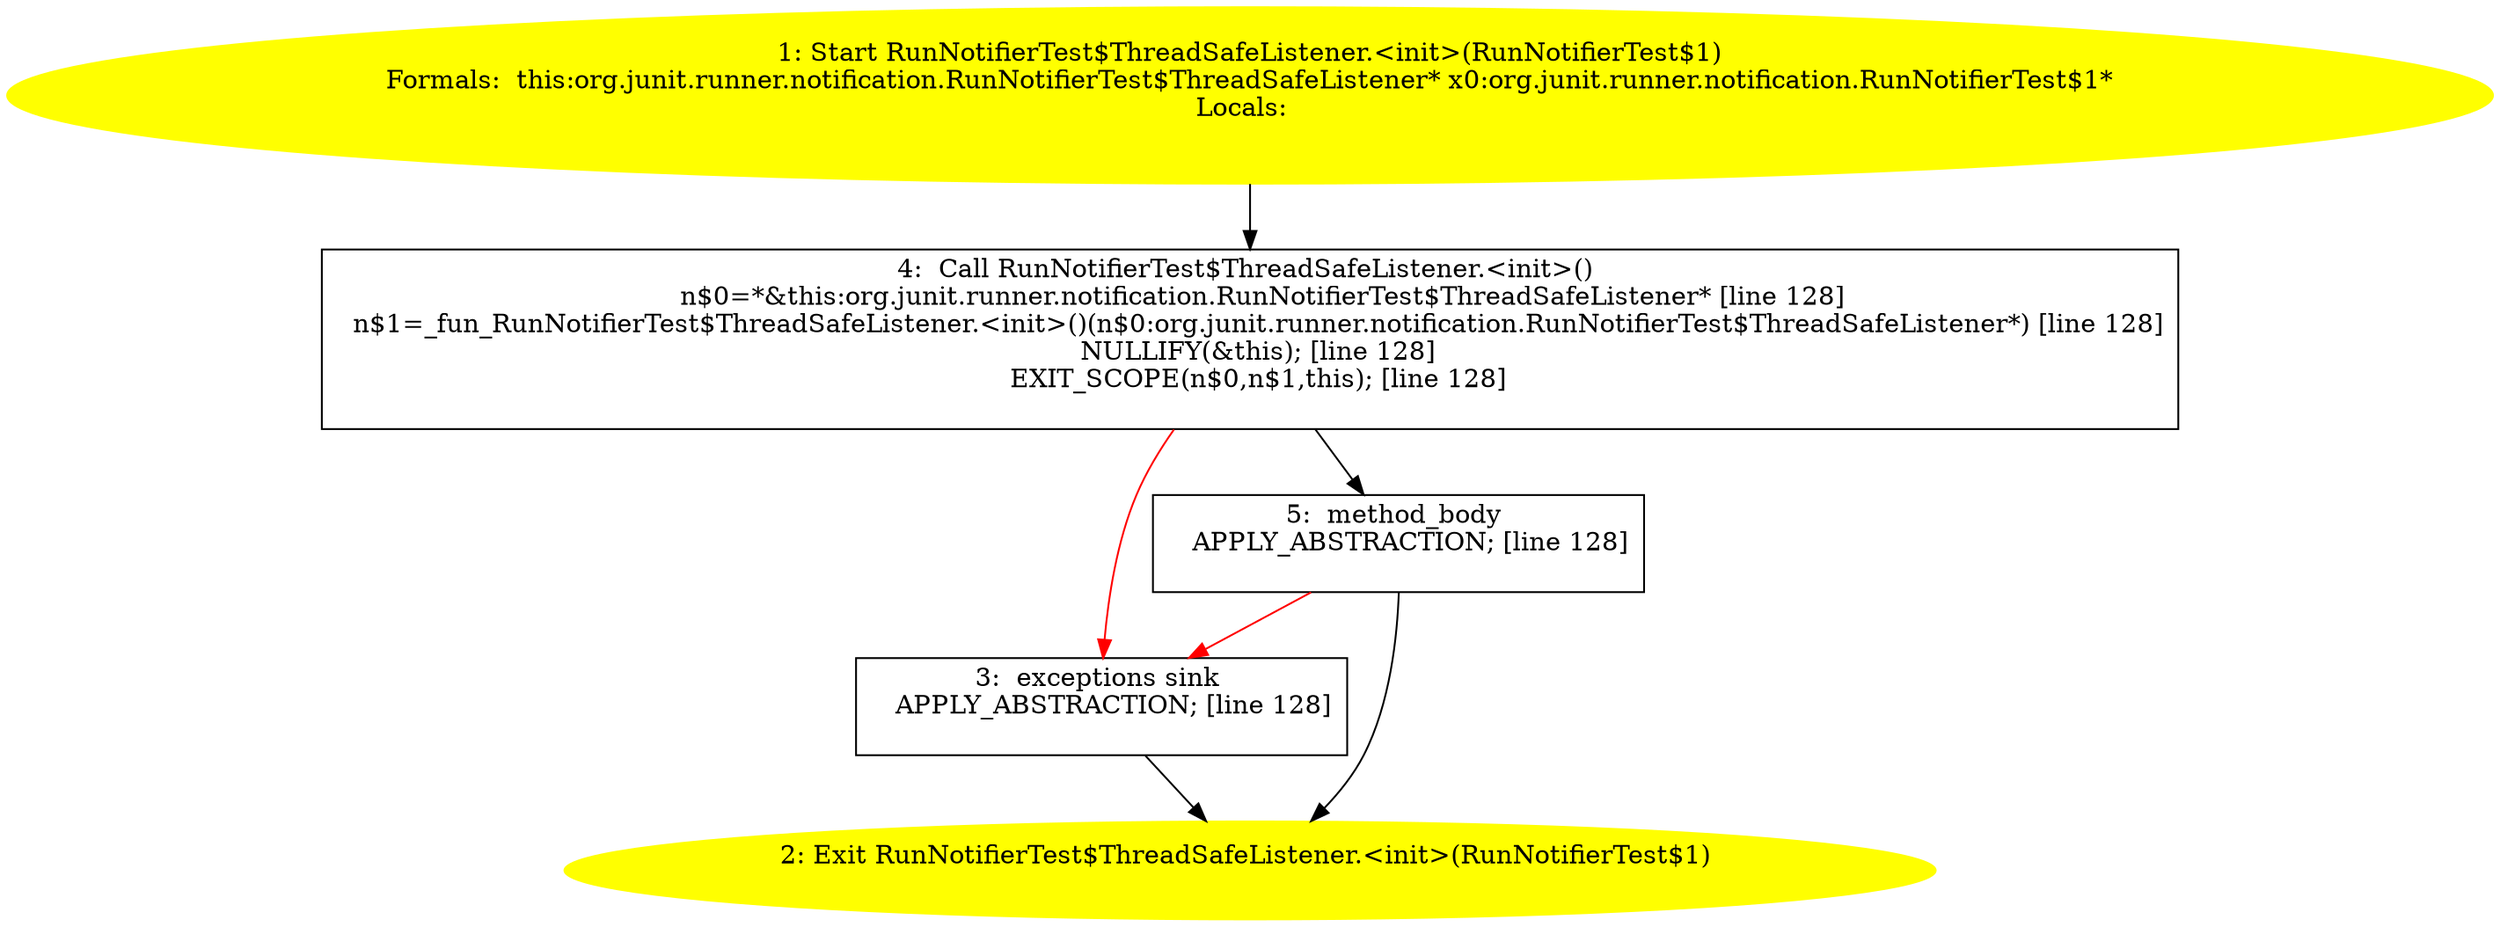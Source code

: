 /* @generated */
digraph cfg {
"org.junit.runner.notification.RunNotifierTest$ThreadSafeListener.<init>(org.junit.runner.notificatio.249622c4d712c3c089497ffccaaf590a_1" [label="1: Start RunNotifierTest$ThreadSafeListener.<init>(RunNotifierTest$1)\nFormals:  this:org.junit.runner.notification.RunNotifierTest$ThreadSafeListener* x0:org.junit.runner.notification.RunNotifierTest$1*\nLocals:  \n  " color=yellow style=filled]
	

	 "org.junit.runner.notification.RunNotifierTest$ThreadSafeListener.<init>(org.junit.runner.notificatio.249622c4d712c3c089497ffccaaf590a_1" -> "org.junit.runner.notification.RunNotifierTest$ThreadSafeListener.<init>(org.junit.runner.notificatio.249622c4d712c3c089497ffccaaf590a_4" ;
"org.junit.runner.notification.RunNotifierTest$ThreadSafeListener.<init>(org.junit.runner.notificatio.249622c4d712c3c089497ffccaaf590a_2" [label="2: Exit RunNotifierTest$ThreadSafeListener.<init>(RunNotifierTest$1) \n  " color=yellow style=filled]
	

"org.junit.runner.notification.RunNotifierTest$ThreadSafeListener.<init>(org.junit.runner.notificatio.249622c4d712c3c089497ffccaaf590a_3" [label="3:  exceptions sink \n   APPLY_ABSTRACTION; [line 128]\n " shape="box"]
	

	 "org.junit.runner.notification.RunNotifierTest$ThreadSafeListener.<init>(org.junit.runner.notificatio.249622c4d712c3c089497ffccaaf590a_3" -> "org.junit.runner.notification.RunNotifierTest$ThreadSafeListener.<init>(org.junit.runner.notificatio.249622c4d712c3c089497ffccaaf590a_2" ;
"org.junit.runner.notification.RunNotifierTest$ThreadSafeListener.<init>(org.junit.runner.notificatio.249622c4d712c3c089497ffccaaf590a_4" [label="4:  Call RunNotifierTest$ThreadSafeListener.<init>() \n   n$0=*&this:org.junit.runner.notification.RunNotifierTest$ThreadSafeListener* [line 128]\n  n$1=_fun_RunNotifierTest$ThreadSafeListener.<init>()(n$0:org.junit.runner.notification.RunNotifierTest$ThreadSafeListener*) [line 128]\n  NULLIFY(&this); [line 128]\n  EXIT_SCOPE(n$0,n$1,this); [line 128]\n " shape="box"]
	

	 "org.junit.runner.notification.RunNotifierTest$ThreadSafeListener.<init>(org.junit.runner.notificatio.249622c4d712c3c089497ffccaaf590a_4" -> "org.junit.runner.notification.RunNotifierTest$ThreadSafeListener.<init>(org.junit.runner.notificatio.249622c4d712c3c089497ffccaaf590a_5" ;
	 "org.junit.runner.notification.RunNotifierTest$ThreadSafeListener.<init>(org.junit.runner.notificatio.249622c4d712c3c089497ffccaaf590a_4" -> "org.junit.runner.notification.RunNotifierTest$ThreadSafeListener.<init>(org.junit.runner.notificatio.249622c4d712c3c089497ffccaaf590a_3" [color="red" ];
"org.junit.runner.notification.RunNotifierTest$ThreadSafeListener.<init>(org.junit.runner.notificatio.249622c4d712c3c089497ffccaaf590a_5" [label="5:  method_body \n   APPLY_ABSTRACTION; [line 128]\n " shape="box"]
	

	 "org.junit.runner.notification.RunNotifierTest$ThreadSafeListener.<init>(org.junit.runner.notificatio.249622c4d712c3c089497ffccaaf590a_5" -> "org.junit.runner.notification.RunNotifierTest$ThreadSafeListener.<init>(org.junit.runner.notificatio.249622c4d712c3c089497ffccaaf590a_2" ;
	 "org.junit.runner.notification.RunNotifierTest$ThreadSafeListener.<init>(org.junit.runner.notificatio.249622c4d712c3c089497ffccaaf590a_5" -> "org.junit.runner.notification.RunNotifierTest$ThreadSafeListener.<init>(org.junit.runner.notificatio.249622c4d712c3c089497ffccaaf590a_3" [color="red" ];
}
